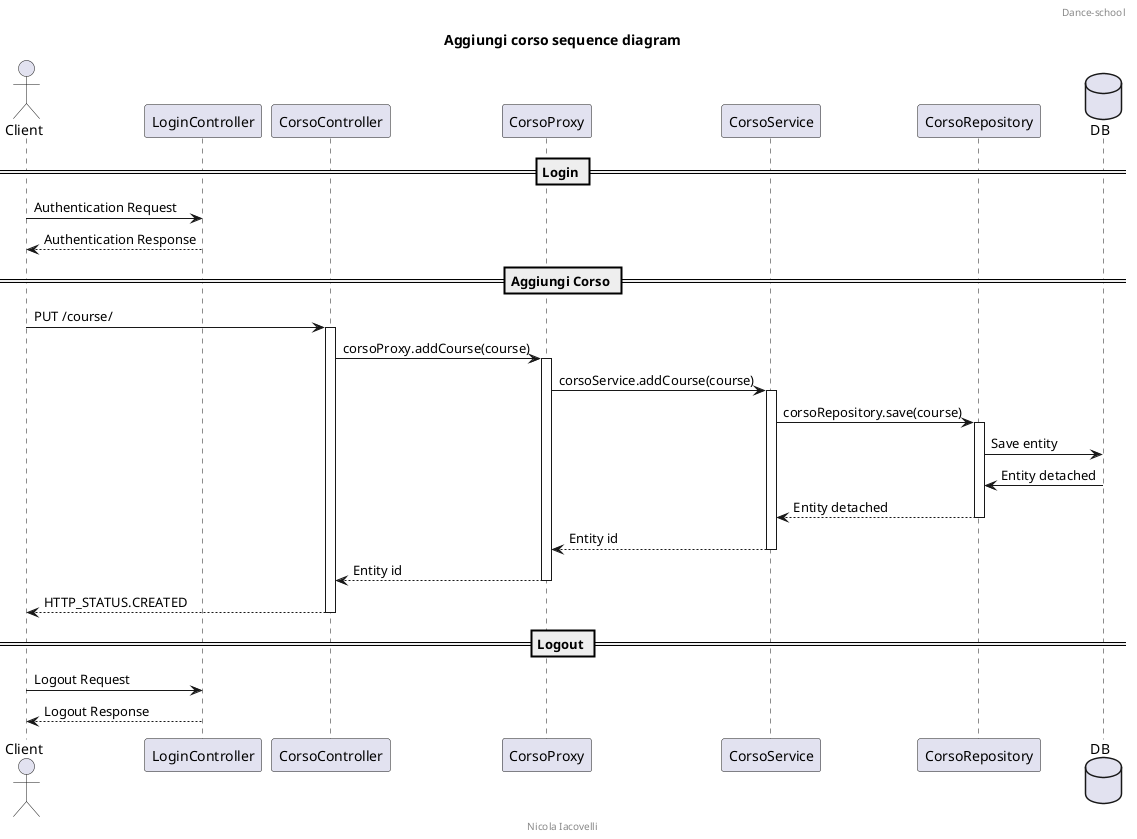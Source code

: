 @startuml

header Dance-school
footer Nicola Iacovelli

actor Client

title Aggiungi corso sequence diagram

== Login ==
Client -> LoginController: Authentication Request
Client <-- LoginController: Authentication Response

== Aggiungi Corso ==
Client -> CorsoController: PUT /course/
activate CorsoController
CorsoController -> CorsoProxy: corsoProxy.addCourse(course)
activate CorsoProxy
CorsoProxy -> CorsoService: corsoService.addCourse(course)
activate CorsoService
CorsoService -> CorsoRepository: corsoRepository.save(course)
activate CorsoRepository
database DB
CorsoRepository -> DB: Save entity
CorsoRepository <- DB: Entity detached
return Entity detached
return Entity id
return Entity id
return HTTP_STATUS.CREATED

== Logout ==
Client -> LoginController: Logout Request
Client <-- LoginController: Logout Response

@enduml
